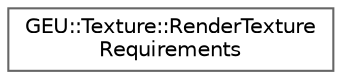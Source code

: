 digraph "Gráfico de jerarquía de clases"
{
 // LATEX_PDF_SIZE
  bgcolor="transparent";
  edge [fontname=Helvetica,fontsize=10,labelfontname=Helvetica,labelfontsize=10];
  node [fontname=Helvetica,fontsize=10,shape=box,height=0.2,width=0.4];
  rankdir="LR";
  Node0 [id="Node000000",label="GEU::Texture::RenderTexture\lRequirements",height=0.2,width=0.4,color="grey40", fillcolor="white", style="filled",URL="$da/d02/struct_g_e_u_1_1_texture_1_1_render_texture_requirements.html",tooltip=" "];
}
